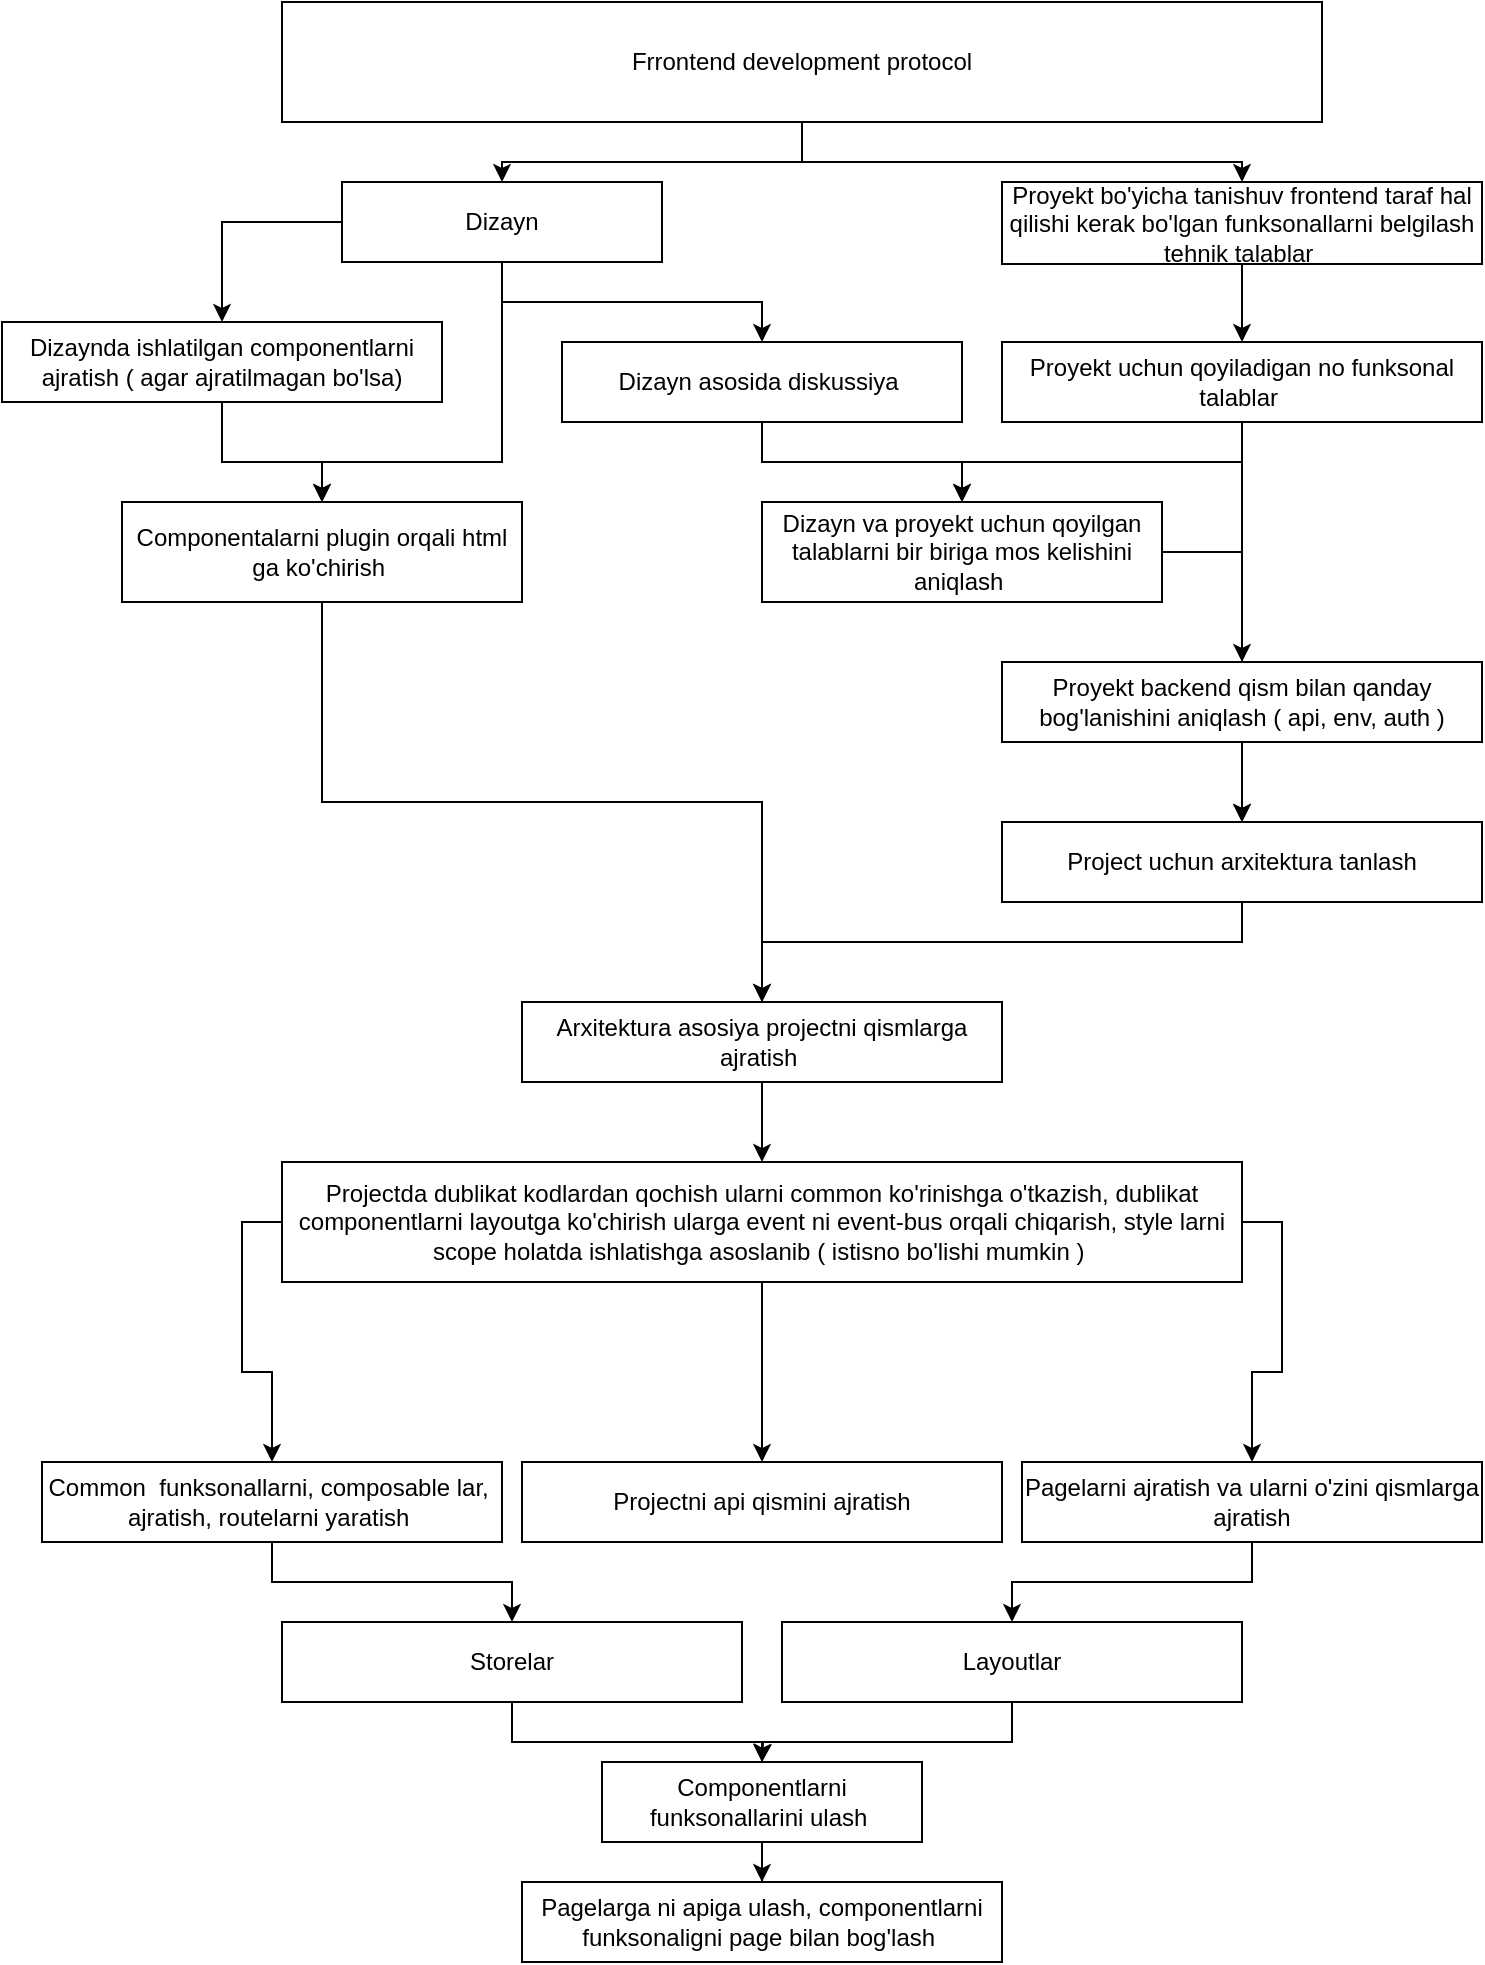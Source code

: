 <mxfile version="24.7.17">
  <diagram name="Page-1" id="ArStcaM5DUYL-hzr79vU">
    <mxGraphModel dx="797" dy="429" grid="1" gridSize="10" guides="1" tooltips="1" connect="1" arrows="1" fold="1" page="1" pageScale="1" pageWidth="1100" pageHeight="1700" math="0" shadow="0">
      <root>
        <mxCell id="0" />
        <mxCell id="1" parent="0" />
        <mxCell id="h19QluJANSFqdkkZkH_Q-4" value="" style="edgeStyle=orthogonalEdgeStyle;rounded=0;orthogonalLoop=1;jettySize=auto;html=1;" edge="1" parent="1" source="h19QluJANSFqdkkZkH_Q-1" target="h19QluJANSFqdkkZkH_Q-2">
          <mxGeometry relative="1" as="geometry" />
        </mxCell>
        <mxCell id="h19QluJANSFqdkkZkH_Q-15" style="edgeStyle=orthogonalEdgeStyle;rounded=0;orthogonalLoop=1;jettySize=auto;html=1;exitX=0.5;exitY=1;exitDx=0;exitDy=0;entryX=0.5;entryY=0;entryDx=0;entryDy=0;" edge="1" parent="1" source="h19QluJANSFqdkkZkH_Q-1" target="h19QluJANSFqdkkZkH_Q-12">
          <mxGeometry relative="1" as="geometry" />
        </mxCell>
        <mxCell id="h19QluJANSFqdkkZkH_Q-1" value="Frrontend development protocol" style="rounded=0;whiteSpace=wrap;html=1;" vertex="1" parent="1">
          <mxGeometry x="320" y="40" width="520" height="60" as="geometry" />
        </mxCell>
        <mxCell id="h19QluJANSFqdkkZkH_Q-11" value="" style="edgeStyle=orthogonalEdgeStyle;rounded=0;orthogonalLoop=1;jettySize=auto;html=1;" edge="1" parent="1" source="h19QluJANSFqdkkZkH_Q-2" target="h19QluJANSFqdkkZkH_Q-10">
          <mxGeometry relative="1" as="geometry" />
        </mxCell>
        <mxCell id="h19QluJANSFqdkkZkH_Q-48" style="edgeStyle=orthogonalEdgeStyle;rounded=0;orthogonalLoop=1;jettySize=auto;html=1;exitX=0.5;exitY=1;exitDx=0;exitDy=0;entryX=0.5;entryY=0;entryDx=0;entryDy=0;" edge="1" parent="1" source="h19QluJANSFqdkkZkH_Q-2" target="h19QluJANSFqdkkZkH_Q-8">
          <mxGeometry relative="1" as="geometry">
            <Array as="points">
              <mxPoint x="430" y="270" />
              <mxPoint x="340" y="270" />
            </Array>
          </mxGeometry>
        </mxCell>
        <mxCell id="h19QluJANSFqdkkZkH_Q-49" style="edgeStyle=orthogonalEdgeStyle;rounded=0;orthogonalLoop=1;jettySize=auto;html=1;exitX=0;exitY=0.5;exitDx=0;exitDy=0;entryX=0.5;entryY=0;entryDx=0;entryDy=0;" edge="1" parent="1" source="h19QluJANSFqdkkZkH_Q-2" target="h19QluJANSFqdkkZkH_Q-6">
          <mxGeometry relative="1" as="geometry" />
        </mxCell>
        <mxCell id="h19QluJANSFqdkkZkH_Q-2" value="Dizayn" style="rounded=0;whiteSpace=wrap;html=1;" vertex="1" parent="1">
          <mxGeometry x="350" y="130" width="160" height="40" as="geometry" />
        </mxCell>
        <mxCell id="h19QluJANSFqdkkZkH_Q-50" style="edgeStyle=orthogonalEdgeStyle;rounded=0;orthogonalLoop=1;jettySize=auto;html=1;exitX=0.5;exitY=1;exitDx=0;exitDy=0;entryX=0.5;entryY=0;entryDx=0;entryDy=0;" edge="1" parent="1" source="h19QluJANSFqdkkZkH_Q-6" target="h19QluJANSFqdkkZkH_Q-8">
          <mxGeometry relative="1" as="geometry">
            <Array as="points">
              <mxPoint x="290" y="270" />
              <mxPoint x="340" y="270" />
            </Array>
          </mxGeometry>
        </mxCell>
        <mxCell id="h19QluJANSFqdkkZkH_Q-6" value="Dizaynda ishlatilgan componentlarni ajratish ( agar ajratilmagan bo&#39;lsa)" style="rounded=0;whiteSpace=wrap;html=1;" vertex="1" parent="1">
          <mxGeometry x="180" y="200" width="220" height="40" as="geometry" />
        </mxCell>
        <mxCell id="h19QluJANSFqdkkZkH_Q-39" style="edgeStyle=orthogonalEdgeStyle;rounded=0;orthogonalLoop=1;jettySize=auto;html=1;exitX=0.5;exitY=1;exitDx=0;exitDy=0;entryX=0.5;entryY=0;entryDx=0;entryDy=0;" edge="1" parent="1" source="h19QluJANSFqdkkZkH_Q-8" target="h19QluJANSFqdkkZkH_Q-23">
          <mxGeometry relative="1" as="geometry" />
        </mxCell>
        <mxCell id="h19QluJANSFqdkkZkH_Q-8" value="Componentalarni plugin orqali html ga ko&#39;chirish&amp;nbsp;" style="rounded=0;whiteSpace=wrap;html=1;" vertex="1" parent="1">
          <mxGeometry x="240" y="290" width="200" height="50" as="geometry" />
        </mxCell>
        <mxCell id="h19QluJANSFqdkkZkH_Q-19" value="" style="edgeStyle=orthogonalEdgeStyle;rounded=0;orthogonalLoop=1;jettySize=auto;html=1;" edge="1" parent="1" source="h19QluJANSFqdkkZkH_Q-10" target="h19QluJANSFqdkkZkH_Q-18">
          <mxGeometry relative="1" as="geometry" />
        </mxCell>
        <mxCell id="h19QluJANSFqdkkZkH_Q-10" value="Dizayn asosida diskussiya&amp;nbsp;" style="rounded=0;whiteSpace=wrap;html=1;" vertex="1" parent="1">
          <mxGeometry x="460" y="210" width="200" height="40" as="geometry" />
        </mxCell>
        <mxCell id="h19QluJANSFqdkkZkH_Q-17" value="" style="edgeStyle=orthogonalEdgeStyle;rounded=0;orthogonalLoop=1;jettySize=auto;html=1;" edge="1" parent="1" source="h19QluJANSFqdkkZkH_Q-12" target="h19QluJANSFqdkkZkH_Q-16">
          <mxGeometry relative="1" as="geometry" />
        </mxCell>
        <mxCell id="h19QluJANSFqdkkZkH_Q-12" value="Proyekt bo&#39;yicha tanishuv frontend taraf hal qilishi kerak bo&#39;lgan funksonallarni belgilash tehnik talablar&amp;nbsp;" style="rounded=0;whiteSpace=wrap;html=1;" vertex="1" parent="1">
          <mxGeometry x="680" y="130" width="240" height="41" as="geometry" />
        </mxCell>
        <mxCell id="h19QluJANSFqdkkZkH_Q-20" style="edgeStyle=orthogonalEdgeStyle;rounded=0;orthogonalLoop=1;jettySize=auto;html=1;exitX=0.5;exitY=1;exitDx=0;exitDy=0;entryX=0.5;entryY=0;entryDx=0;entryDy=0;" edge="1" parent="1" source="h19QluJANSFqdkkZkH_Q-16" target="h19QluJANSFqdkkZkH_Q-18">
          <mxGeometry relative="1" as="geometry" />
        </mxCell>
        <mxCell id="h19QluJANSFqdkkZkH_Q-37" style="edgeStyle=orthogonalEdgeStyle;rounded=0;orthogonalLoop=1;jettySize=auto;html=1;exitX=0.5;exitY=1;exitDx=0;exitDy=0;entryX=0.5;entryY=0;entryDx=0;entryDy=0;entryPerimeter=0;" edge="1" parent="1" source="h19QluJANSFqdkkZkH_Q-16" target="h19QluJANSFqdkkZkH_Q-35">
          <mxGeometry relative="1" as="geometry">
            <mxPoint x="795" y="370" as="targetPoint" />
          </mxGeometry>
        </mxCell>
        <mxCell id="h19QluJANSFqdkkZkH_Q-16" value="Proyekt uchun qoyiladigan no funksonal talablar&amp;nbsp;" style="rounded=0;whiteSpace=wrap;html=1;" vertex="1" parent="1">
          <mxGeometry x="680" y="210" width="240" height="40" as="geometry" />
        </mxCell>
        <mxCell id="h19QluJANSFqdkkZkH_Q-32" style="edgeStyle=orthogonalEdgeStyle;rounded=0;orthogonalLoop=1;jettySize=auto;html=1;exitX=1;exitY=0.5;exitDx=0;exitDy=0;entryX=0.5;entryY=0;entryDx=0;entryDy=0;" edge="1" parent="1" source="h19QluJANSFqdkkZkH_Q-18" target="h19QluJANSFqdkkZkH_Q-21">
          <mxGeometry relative="1" as="geometry" />
        </mxCell>
        <mxCell id="h19QluJANSFqdkkZkH_Q-18" value="Dizayn va proyekt uchun qoyilgan talablarni bir biriga mos kelishini aniqlash&amp;nbsp;" style="rounded=0;whiteSpace=wrap;html=1;" vertex="1" parent="1">
          <mxGeometry x="560" y="290" width="200" height="50" as="geometry" />
        </mxCell>
        <mxCell id="h19QluJANSFqdkkZkH_Q-24" value="" style="edgeStyle=orthogonalEdgeStyle;rounded=0;orthogonalLoop=1;jettySize=auto;html=1;" edge="1" parent="1" source="h19QluJANSFqdkkZkH_Q-21" target="h19QluJANSFqdkkZkH_Q-23">
          <mxGeometry relative="1" as="geometry">
            <Array as="points">
              <mxPoint x="800" y="510" />
              <mxPoint x="560" y="510" />
            </Array>
          </mxGeometry>
        </mxCell>
        <mxCell id="h19QluJANSFqdkkZkH_Q-21" value="Project uchun arxitektura tanlash" style="rounded=0;whiteSpace=wrap;html=1;" vertex="1" parent="1">
          <mxGeometry x="680" y="450" width="240" height="40" as="geometry" />
        </mxCell>
        <mxCell id="h19QluJANSFqdkkZkH_Q-34" value="" style="edgeStyle=orthogonalEdgeStyle;rounded=0;orthogonalLoop=1;jettySize=auto;html=1;" edge="1" parent="1" source="h19QluJANSFqdkkZkH_Q-44" target="h19QluJANSFqdkkZkH_Q-33">
          <mxGeometry relative="1" as="geometry" />
        </mxCell>
        <mxCell id="h19QluJANSFqdkkZkH_Q-23" value="Arxitektura asosiya projectni qismlarga ajratish&amp;nbsp;" style="rounded=0;whiteSpace=wrap;html=1;" vertex="1" parent="1">
          <mxGeometry x="440" y="540" width="240" height="40" as="geometry" />
        </mxCell>
        <mxCell id="h19QluJANSFqdkkZkH_Q-51" style="edgeStyle=orthogonalEdgeStyle;rounded=0;orthogonalLoop=1;jettySize=auto;html=1;exitX=0.5;exitY=1;exitDx=0;exitDy=0;entryX=0.5;entryY=0;entryDx=0;entryDy=0;" edge="1" parent="1" source="h19QluJANSFqdkkZkH_Q-26" target="h19QluJANSFqdkkZkH_Q-42">
          <mxGeometry relative="1" as="geometry" />
        </mxCell>
        <mxCell id="h19QluJANSFqdkkZkH_Q-26" value="Common&amp;nbsp; funksonallarni, composable lar,&amp;nbsp; ajratish, routelarni yaratish&amp;nbsp;" style="rounded=0;whiteSpace=wrap;html=1;" vertex="1" parent="1">
          <mxGeometry x="200" y="770" width="230" height="40" as="geometry" />
        </mxCell>
        <mxCell id="h19QluJANSFqdkkZkH_Q-43" style="edgeStyle=orthogonalEdgeStyle;rounded=0;orthogonalLoop=1;jettySize=auto;html=1;exitX=0.5;exitY=1;exitDx=0;exitDy=0;" edge="1" parent="1" source="h19QluJANSFqdkkZkH_Q-28" target="h19QluJANSFqdkkZkH_Q-41">
          <mxGeometry relative="1" as="geometry" />
        </mxCell>
        <mxCell id="h19QluJANSFqdkkZkH_Q-28" value="Pagelarni ajratish va ularni o&#39;zini qismlarga ajratish" style="rounded=0;whiteSpace=wrap;html=1;" vertex="1" parent="1">
          <mxGeometry x="690" y="770" width="230" height="40" as="geometry" />
        </mxCell>
        <mxCell id="h19QluJANSFqdkkZkH_Q-33" value="Projectni api qismini ajratish" style="rounded=0;whiteSpace=wrap;html=1;" vertex="1" parent="1">
          <mxGeometry x="440" y="770" width="240" height="40" as="geometry" />
        </mxCell>
        <mxCell id="h19QluJANSFqdkkZkH_Q-38" style="edgeStyle=orthogonalEdgeStyle;rounded=0;orthogonalLoop=1;jettySize=auto;html=1;exitX=0.5;exitY=1;exitDx=0;exitDy=0;entryX=0.5;entryY=0;entryDx=0;entryDy=0;" edge="1" parent="1" source="h19QluJANSFqdkkZkH_Q-35" target="h19QluJANSFqdkkZkH_Q-21">
          <mxGeometry relative="1" as="geometry" />
        </mxCell>
        <mxCell id="h19QluJANSFqdkkZkH_Q-35" value="Proyekt backend qism bilan qanday bog&#39;lanishini aniqlash ( api, env, auth )" style="rounded=0;whiteSpace=wrap;html=1;" vertex="1" parent="1">
          <mxGeometry x="680" y="370" width="240" height="40" as="geometry" />
        </mxCell>
        <mxCell id="h19QluJANSFqdkkZkH_Q-54" style="edgeStyle=orthogonalEdgeStyle;rounded=0;orthogonalLoop=1;jettySize=auto;html=1;exitX=0.5;exitY=1;exitDx=0;exitDy=0;" edge="1" parent="1" source="h19QluJANSFqdkkZkH_Q-41">
          <mxGeometry relative="1" as="geometry">
            <mxPoint x="560" y="920.0" as="targetPoint" />
          </mxGeometry>
        </mxCell>
        <mxCell id="h19QluJANSFqdkkZkH_Q-41" value="Layoutlar" style="rounded=0;whiteSpace=wrap;html=1;" vertex="1" parent="1">
          <mxGeometry x="570" y="850" width="230" height="40" as="geometry" />
        </mxCell>
        <mxCell id="h19QluJANSFqdkkZkH_Q-53" style="edgeStyle=orthogonalEdgeStyle;rounded=0;orthogonalLoop=1;jettySize=auto;html=1;exitX=0.5;exitY=1;exitDx=0;exitDy=0;" edge="1" parent="1" source="h19QluJANSFqdkkZkH_Q-42" target="h19QluJANSFqdkkZkH_Q-52">
          <mxGeometry relative="1" as="geometry" />
        </mxCell>
        <mxCell id="h19QluJANSFqdkkZkH_Q-42" value="Storelar" style="rounded=0;whiteSpace=wrap;html=1;" vertex="1" parent="1">
          <mxGeometry x="320" y="850" width="230" height="40" as="geometry" />
        </mxCell>
        <mxCell id="h19QluJANSFqdkkZkH_Q-45" value="" style="edgeStyle=orthogonalEdgeStyle;rounded=0;orthogonalLoop=1;jettySize=auto;html=1;" edge="1" parent="1" source="h19QluJANSFqdkkZkH_Q-23" target="h19QluJANSFqdkkZkH_Q-44">
          <mxGeometry relative="1" as="geometry">
            <mxPoint x="560" y="580" as="sourcePoint" />
            <mxPoint x="560" y="770" as="targetPoint" />
          </mxGeometry>
        </mxCell>
        <mxCell id="h19QluJANSFqdkkZkH_Q-46" style="edgeStyle=orthogonalEdgeStyle;rounded=0;orthogonalLoop=1;jettySize=auto;html=1;exitX=0;exitY=0.5;exitDx=0;exitDy=0;entryX=0.5;entryY=0;entryDx=0;entryDy=0;" edge="1" parent="1" source="h19QluJANSFqdkkZkH_Q-44" target="h19QluJANSFqdkkZkH_Q-26">
          <mxGeometry relative="1" as="geometry" />
        </mxCell>
        <mxCell id="h19QluJANSFqdkkZkH_Q-47" style="edgeStyle=orthogonalEdgeStyle;rounded=0;orthogonalLoop=1;jettySize=auto;html=1;exitX=1;exitY=0.5;exitDx=0;exitDy=0;entryX=0.5;entryY=0;entryDx=0;entryDy=0;" edge="1" parent="1" source="h19QluJANSFqdkkZkH_Q-44" target="h19QluJANSFqdkkZkH_Q-28">
          <mxGeometry relative="1" as="geometry" />
        </mxCell>
        <mxCell id="h19QluJANSFqdkkZkH_Q-44" value="Projectda dublikat kodlardan qochish ularni common ko&#39;rinishga o&#39;tkazish, dublikat componentlarni layoutga ko&#39;chirish ularga event ni event-bus orqali chiqarish, style larni scope holatda ishlatishga asoslanib ( istisno bo&#39;lishi mumkin )&amp;nbsp;" style="rounded=0;whiteSpace=wrap;html=1;" vertex="1" parent="1">
          <mxGeometry x="320" y="620" width="480" height="60" as="geometry" />
        </mxCell>
        <mxCell id="h19QluJANSFqdkkZkH_Q-56" value="" style="edgeStyle=orthogonalEdgeStyle;rounded=0;orthogonalLoop=1;jettySize=auto;html=1;" edge="1" parent="1" source="h19QluJANSFqdkkZkH_Q-52" target="h19QluJANSFqdkkZkH_Q-55">
          <mxGeometry relative="1" as="geometry" />
        </mxCell>
        <mxCell id="h19QluJANSFqdkkZkH_Q-52" value="Componentlarni funksonallarini ulash&amp;nbsp;" style="rounded=0;whiteSpace=wrap;html=1;" vertex="1" parent="1">
          <mxGeometry x="480" y="920" width="160" height="40" as="geometry" />
        </mxCell>
        <mxCell id="h19QluJANSFqdkkZkH_Q-55" value="Pagelarga ni apiga ulash, componentlarni funksonaligni page bilan bog&#39;lash&amp;nbsp;" style="rounded=0;whiteSpace=wrap;html=1;" vertex="1" parent="1">
          <mxGeometry x="440" y="980" width="240" height="40" as="geometry" />
        </mxCell>
      </root>
    </mxGraphModel>
  </diagram>
</mxfile>
